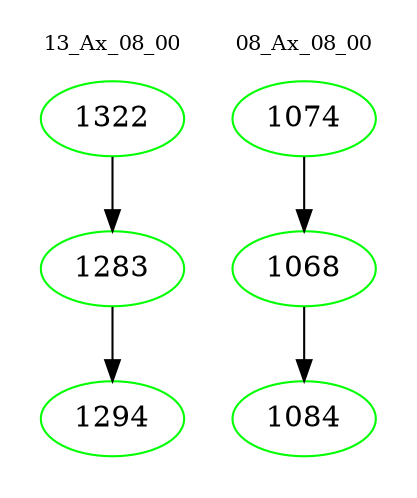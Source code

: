digraph{
subgraph cluster_0 {
color = white
label = "13_Ax_08_00";
fontsize=10;
T0_1322 [label="1322", color="green"]
T0_1322 -> T0_1283 [color="black"]
T0_1283 [label="1283", color="green"]
T0_1283 -> T0_1294 [color="black"]
T0_1294 [label="1294", color="green"]
}
subgraph cluster_1 {
color = white
label = "08_Ax_08_00";
fontsize=10;
T1_1074 [label="1074", color="green"]
T1_1074 -> T1_1068 [color="black"]
T1_1068 [label="1068", color="green"]
T1_1068 -> T1_1084 [color="black"]
T1_1084 [label="1084", color="green"]
}
}

